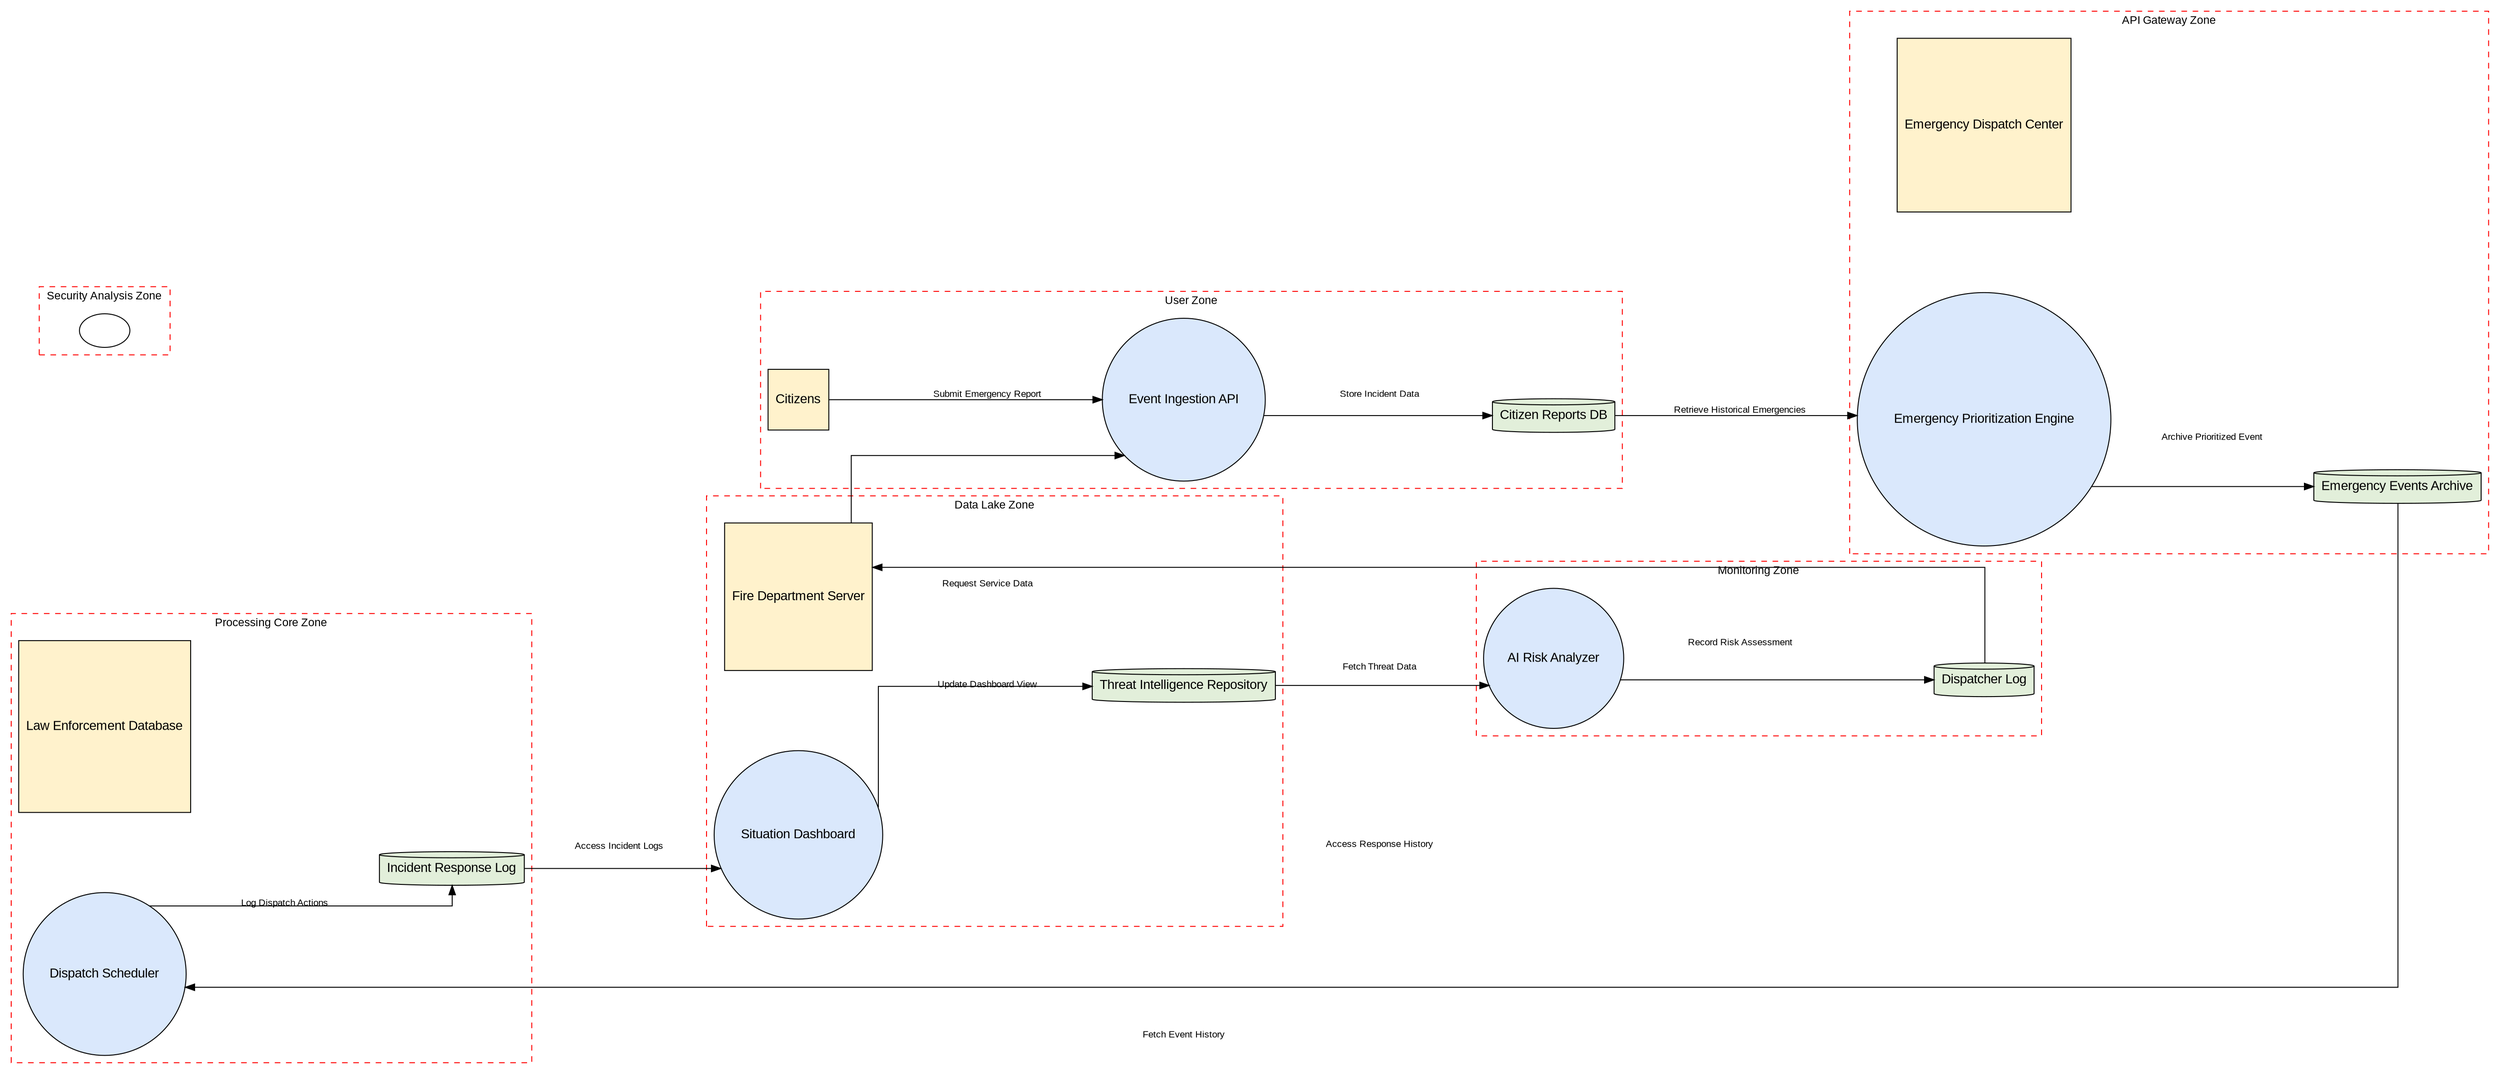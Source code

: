 digraph DFD {
rankdir=LR;
layout=dot;
nodesep=1.2;
ranksep=1.5;
splines=ortho;
fontsize=12;
fontname="Arial";

subgraph cluster_User_Zone {
label="User Zone";
style=dashed;
color=red;
"Citizens";
"Event Ingestion API";
"Citizen Reports DB";
}
subgraph cluster_API_Gateway_Zone {
label="API Gateway Zone";
style=dashed;
color=red;
"Emergency Dispatch Center";
"Emergency Prioritization Engine";
"Emergency Events Archive";
}
subgraph cluster_Processing_Core_Zone {
label="Processing Core Zone";
style=dashed;
color=red;
"Law Enforcement Database";
"Dispatch Scheduler";
"Incident Response Log";
}
subgraph cluster_Data_Lake_Zone {
label="Data Lake Zone";
style=dashed;
color=red;
"Fire Department Server";
"Situation Dashboard";
"Threat Intelligence Repository";
}
subgraph cluster_Monitoring_Zone {
label="Monitoring Zone";
style=dashed;
color=red;
"AI Risk Analyzer";
"Dispatcher Log";
}
subgraph cluster_Security_Analysis_Zone {
label="Security Analysis Zone";
style=dashed;
color=red;
"";
}
subgraph cluster_Dispatch_Operations_Zone {
label="Dispatch Operations Zone";
style=dashed;
color=red;
"";
}
subgraph cluster_External_Agencies_Zone {
label="External Agencies Zone";
style=dashed;
color=red;
"";
}
subgraph cluster_Audit_and_Compliance_Zone {
label="Audit and Compliance Zone";
style=dashed;
color=red;
"";
}

"Citizens" [shape=square, style=filled, fillcolor="#FFF2CC", fontname="Arial"];
"Emergency Dispatch Center" [shape=square, style=filled, fillcolor="#FFF2CC", fontname="Arial"];
"Law Enforcement Database" [shape=square, style=filled, fillcolor="#FFF2CC", fontname="Arial"];
"Fire Department Server" [shape=square, style=filled, fillcolor="#FFF2CC", fontname="Arial"];
"Event Ingestion API" [shape=circle, style=filled, fillcolor="#DAE8FC", fontname="Arial"];
"Emergency Prioritization Engine" [shape=circle, style=filled, fillcolor="#DAE8FC", fontname="Arial"];
"Dispatch Scheduler" [shape=circle, style=filled, fillcolor="#DAE8FC", fontname="Arial"];
"Situation Dashboard" [shape=circle, style=filled, fillcolor="#DAE8FC", fontname="Arial"];
"AI Risk Analyzer" [shape=circle, style=filled, fillcolor="#DAE8FC", fontname="Arial"];
"Citizen Reports DB" [shape=cylinder, style=filled, fillcolor="#E2EFDA", fontname="Arial"];
"Emergency Events Archive" [shape=cylinder, style=filled, fillcolor="#E2EFDA", fontname="Arial"];
"Incident Response Log" [shape=cylinder, style=filled, fillcolor="#E2EFDA", fontname="Arial"];
"Threat Intelligence Repository" [shape=cylinder, style=filled, fillcolor="#E2EFDA", fontname="Arial"];
"Dispatcher Log" [shape=cylinder, style=filled, fillcolor="#E2EFDA", fontname="Arial"];

"Citizens" -> "Event Ingestion API" [label="Submit Emergency Report", fontname="Arial", fontsize=10];
"Event Ingestion API" -> "Citizen Reports DB" [label="Store Incident Data", fontname="Arial", fontsize=10];
"Citizen Reports DB" -> "Emergency Prioritization Engine" [label="Retrieve Historical Emergencies", fontname="Arial", fontsize=10];
"Emergency Prioritization Engine" -> "Emergency Events Archive" [label="Archive Prioritized Event", fontname="Arial", fontsize=10];
"Emergency Events Archive" -> "Dispatch Scheduler" [label="Fetch Event History", fontname="Arial", fontsize=10];
"Dispatch Scheduler" -> "Incident Response Log" [label="Log Dispatch Actions", fontname="Arial", fontsize=10];
"Incident Response Log" -> "Situation Dashboard" [label="Access Incident Logs", fontname="Arial", fontsize=10];
"Situation Dashboard" -> "Threat Intelligence Repository" [label="Update Dashboard View", fontname="Arial", fontsize=10];
"Threat Intelligence Repository" -> "AI Risk Analyzer" [label="Fetch Threat Data", fontname="Arial", fontsize=10];
"AI Risk Analyzer" -> "Dispatcher Log" [label="Record Risk Assessment", fontname="Arial", fontsize=10];
"Dispatcher Log" -> "Fire Department Server" [label="Access Response History", fontname="Arial", fontsize=10];
"Fire Department Server" -> "Event Ingestion API" [label="Request Service Data", fontname="Arial", fontsize=10];
}